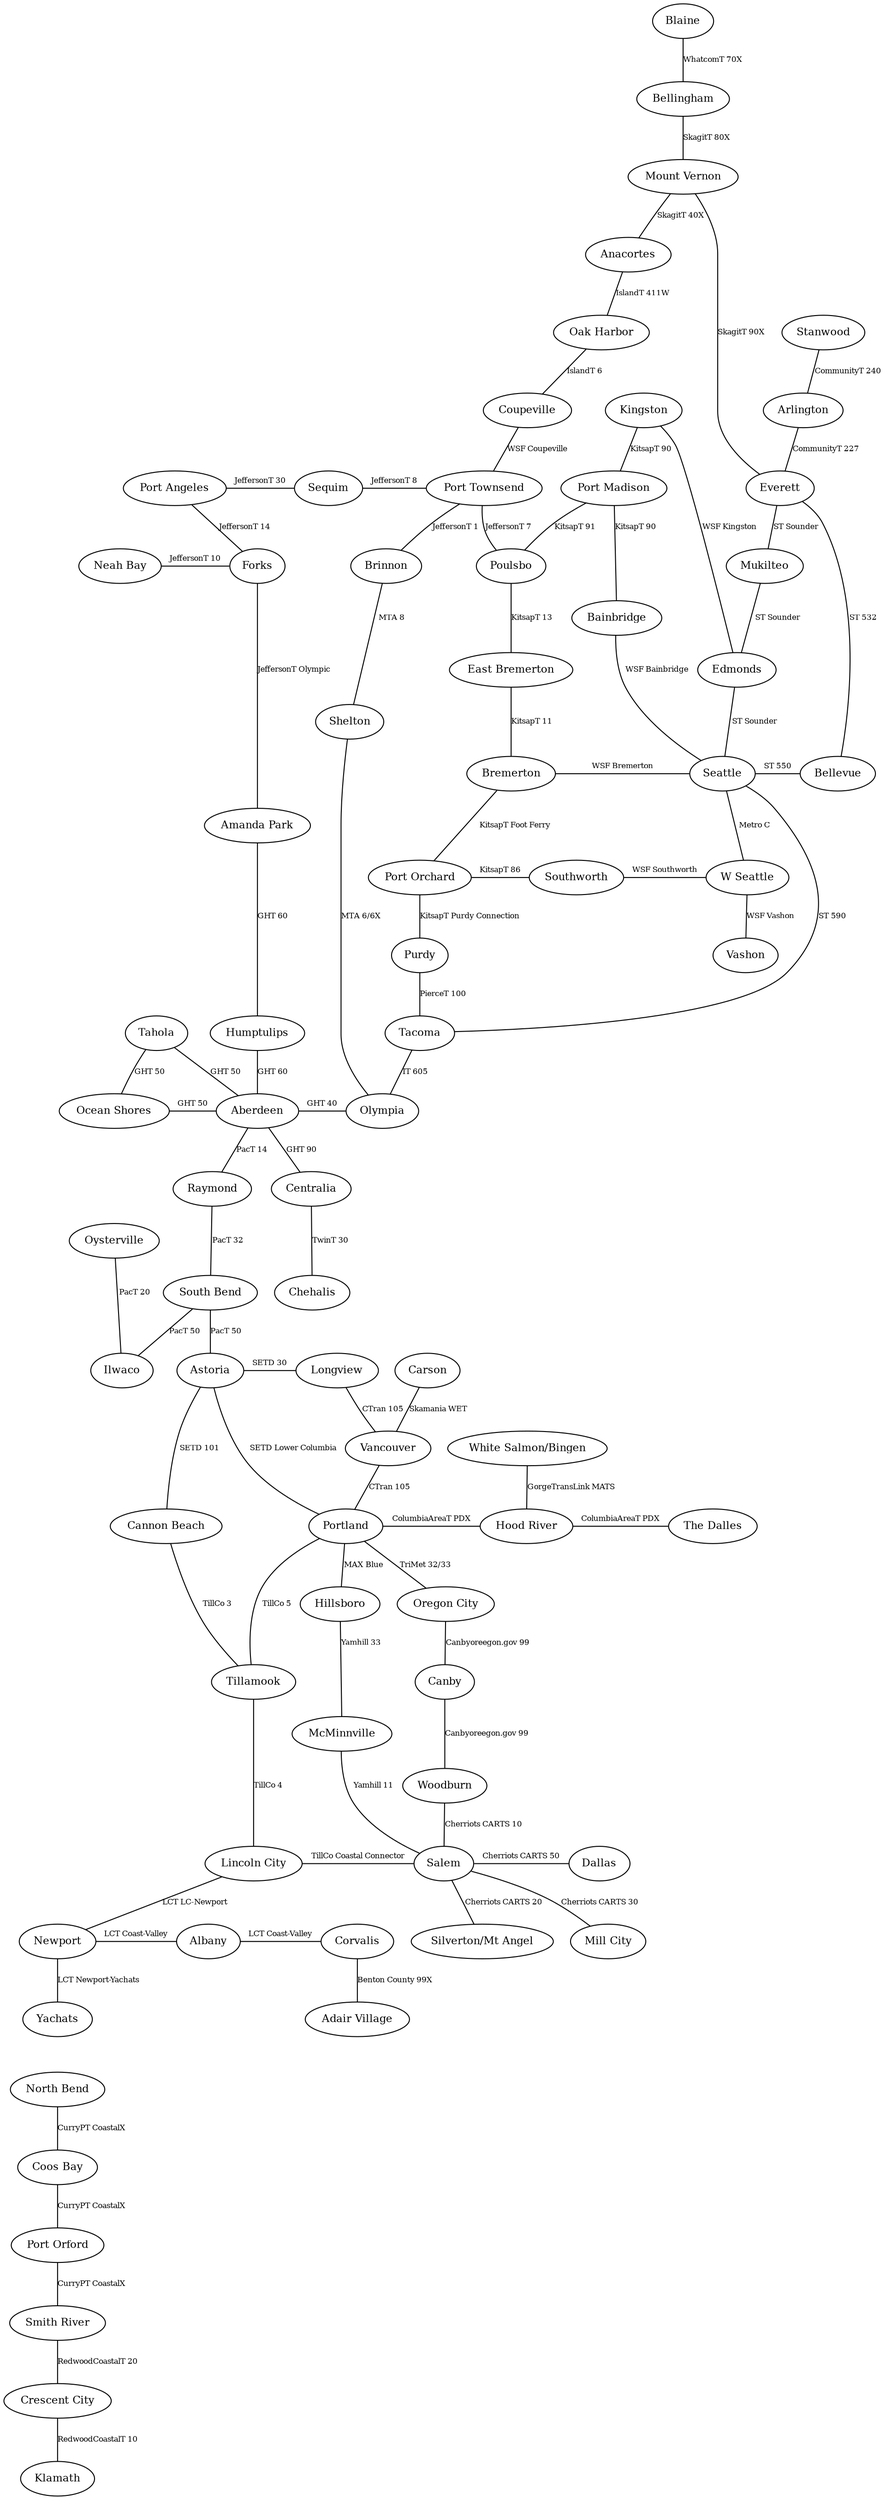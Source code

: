 strict graph  {
    graph [overlap=false]
    node [fontsize=11];
    edge [fontsize=8];
    Blaine -- Bellingham [label="WhatcomT 70X"];
    Bellingham -- "Mount Vernon" [label="SkagitT 80X"];
    "Mount Vernon" -- Everett [label="SkagitT 90X"];
    "Mount Vernon" -- Anacortes [label="SkagitT 40X"];
    Anacortes -- "Oak Harbor" [label="IslandT 411W"];
    Stanwood -- Arlington [label="CommunityT 240"];
    Arlington -- Everett [label="CommunityT 227"];
    "Neah Bay" -- Forks [label="JeffersonT 10"];
    {rank=same; "Neah Bay", Forks}
    "Port Angeles" -- Forks [label="JeffersonT 14"];
    "Port Angeles" -- "Neah Bay" [style=invis];
    "Port Angeles" -- Sequim [label="JeffersonT 30"];
    "Oak Harbor" -- Coupeville [label="IslandT 6"];
    Coupeville -- "Port Townsend" [label="WSF Coupeville"];
    #"Oak Harbor" -- "Port Townsend" [style=invis];
    Sequim -- "Port Townsend" [label="JeffersonT 8"];
    #{rank=same; Brinnon, Poulsbo}
    "Port Townsend" -- Brinnon [label="JeffersonT 1"];
    "Port Townsend" -- Poulsbo [label="JeffersonT 7"];
    #Clinton -- Mukilteo [label="WSF Mukilteo"];
    #Poulsbo -- Silverdale [label="KitsapT 32"];
    Poulsbo -- "East Bremerton" [label="KitsapT 13"];
    Kingston -- "Port Madison" [label="KitsapT 90"];
    Kingston -- Edmonds [label="WSF Kingston"];
    #Kingston -- Bainbridge [style=invis];
    "Port Madison" -- Poulsbo [label="KitsapT 91"];
    "Port Madison" -- Bainbridge [label="KitsapT 90"];
    Bainbridge -- Seattle [label="WSF Bainbridge"];
    "East Bremerton" -- Bremerton [label="KitsapT 11"];
    Forks -- "Amanda Park" [label="JeffersonT Olympic"];
	Everett -- Mukilteo [label="ST Sounder"];
	Mukilteo -- Edmonds [label="ST Sounder"];
	Edmonds -- Seattle [label="ST Sounder"];
	Seattle -- Tacoma [label="ST 590"];
	#Seattle -- Woodinville [label="ST 522"];
	Seattle -- Bellevue [label="ST 550"];
	#Seattle -- Issaquah [label="ST 554"];
    Everett -- Bellevue [label="ST 532"];
	Bremerton -- Seattle [label="WSF Bremerton"];
    Brinnon -- Shelton [label="MTA 8"];
    Shelton -- Olympia [label="MTA 6/6X"];
	Tacoma -- Olympia [label="IT 605"];
	Bremerton -- "Port Orchard" [label="KitsapT Foot Ferry"];
    {rank=same; Humptulips, Tacoma;}
	"Port Orchard" -- Purdy [label="KitsapT Purdy Connection"];
	"Port Orchard" -- Southworth [label="KitsapT 86"];
    {rank=same; "Port Orchard", Southworth, "W Seattle"};
	Seattle -- "W Seattle" [label="Metro C"];
	Southworth -- "W Seattle" [label="WSF Southworth"];
	Vashon -- "W Seattle" [label="WSF Vashon"];
    {rank=same; Purdy, Vashon};
    Purdy -- Tacoma [label="PierceT 100"];
    Carson -- Vancouver [label="Skamania WET"];
    Vancouver -- Portland [label="CTran 105"];
    Longview -- Vancouver [label="CTran 105"];
    #"St Helens" -- Portland [label="CCRider 1"];
    #Portland -- "Sauvie Island" [label="TriMet 16"];
    #Portland -- "Forest Grove" [label="TriMet 57"];
    Portland -- "Oregon City" [label="TriMet 32/33"];
    "Oregon City" -- Canby [label="Canbyoreegon.gov 99"];
    Canby-- Woodburn [label="Canbyoreegon.gov 99"];
    Woodburn -- Salem [label="Cherriots CARTS 10"];
    #Portland -- Gresham [label="TriMet 4"];
    #Portland -- Estacada [label="TriMet 30"];
    Portland -- Hillsboro [label="MAX Blue"];
    Hillsboro -- McMinnville [label="Yamhill 33"];
    Hillsboro -- Tillamook [style=invis];
    #McMinnville -- "Grande Ronde" [label="Yamhill 22/24S"];
    McMinnville -- Salem [label="Yamhill 11"];
    #McMinnville -- Tigard [label="Yamhill 44/99w"];
	Astoria -- Portland [label="SETD Lower Columbia"];
	Portland -- "Hood River" [label="ColumbiaAreaT PDX"];
    "White Salmon/Bingen" -- "Hood River" [label="GorgeTransLink MATS"];
	"Hood River" -- "The Dalles" [label="ColumbiaAreaT PDX"];
	{rank=same; Portland , "Hood River", "The Dalles"};
	"Amanda Park" -- Humptulips [label="GHT 60"];
	Humptulips -- Aberdeen [label="GHT 60"];
	Tahola -- Aberdeen [label="GHT 50"];
	Aberdeen -- Olympia [label="GHT 40"];
	Aberdeen -- Raymond [label="PacT 14"];
	Raymond -- "South Bend" [label="PacT 32"];
    Oysterville -- Ilwaco [label="PacT 20"];
	"South Bend" -- Ilwaco [label="PacT 50"];
	"South Bend" -- Astoria [label="PacT 50"];
	Aberdeen -- Centralia [label="GHT 90"];
    Centralia -- Chehalis [label="TwinT 30"];
	"Ocean Shores" -- Tahola [label="GHT 50"];
    "Ocean Shores" -- Aberdeen [label="GHT 50"];
    "Ocean Shores" -- Oysterville [style=invis];
    #Shelton -- Belfair [label="MTA 1/2"];
    #Bremerton -- Belfair [label="MTA 3/3X"];
    #Shelton -- "Lake Cushman" [label="MTA 11"];
    Ilwaco -- "Cannon Beach" [style=invis];
    Astoria -- "Cannon Beach" [label="SETD 101"];
    {rank=same; "Cannon Beach", Portland};
    #Seaside -- Manzanita [label="TillCo 20"];
    "Cannon Beach" -- Tillamook [label="TillCo 3"];
    Tillamook -- "Lincoln City" [label="TillCo 4"];
    Tillamook -- Portland [label="TillCo 5"];
    Astoria -- Longview [label="SETD 30"];
    {rank=same; Astoria, Longview};
    "Lincoln City" -- Salem [label="TillCo Coastal Connector"]
    "Lincoln City" -- Newport [label="LCT LC-Newport"]
    #"Lincoln City" -- Siletz [label="LCT LC-Siletz"]
    Newport -- Yachats [label="LCT Newport-Yachats"]
    Newport -- Albany [label="LCT Coast-Valley"]
    Albany -- Corvalis [label="LCT Coast-Valley"]
    Corvalis -- "Adair Village" [label="Benton County 99X"]
    Corvalis -- Salem[style=invis];
    Salem -- "Silverton/Mt Angel" [label="Cherriots CARTS 20"];
    Salem -- Dallas [label="Cherriots CARTS 50"];
    Salem -- "Mill City" [label="Cherriots CARTS 30"];
    Yachats -- "North Bend" [style=invis];
    "North Bend" -- "Coos Bay" [label="CurryPT CoastalX"];
    "Coos Bay" -- "Port Orford" [label="CurryPT CoastalX"];
    "Port Orford" -- "Smith River"  [label="CurryPT CoastalX"];
    "Smith River" -- "Crescent City" [label="RedwoodCoastalT 20"];
    "Crescent City" -- "Klamath" [label="RedwoodCoastalT 10"];
    {rank=same; "Port Angeles", Sequim, "Port Townsend", Everett}
    #{rank=same; Forks, Everett}
    {rank=same; Bremerton, Seattle, Bellevue }
    {rank=same; Tahola, Tacoma}
    {rank=same; "Ocean Shores", Aberdeen, Olympia}
    {rank=same; "Lincoln City", Dallas, Salem}
    {rank=same; Newport, Corvalis, Albany}
}
